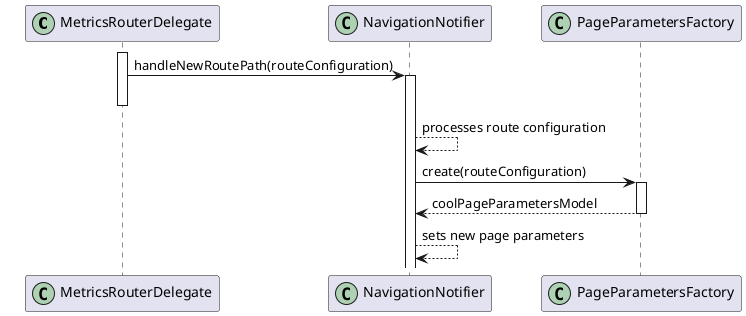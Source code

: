 @startuml updating_page_parameters_sequence_diagram
skinparam ParticipantPadding 20
skinparam BoxPadding 10

participant MetricsRouterDelegate << (C,#ADD1B2) >>
participant NavigationNotifier << (C,#ADD1B2) >>
participant PageParametersFactory << (C,#ADD1B2) >>

activate MetricsRouterDelegate
MetricsRouterDelegate -> NavigationNotifier : handleNewRoutePath(routeConfiguration)
activate NavigationNotifier
deactivate MetricsRouterDelegate

NavigationNotifier --> NavigationNotifier : processes route configuration

NavigationNotifier -> PageParametersFactory : create(routeConfiguration)
activate PageParametersFactory

PageParametersFactory --> NavigationNotifier : coolPageParametersModel
deactivate PageParametersFactory

NavigationNotifier --> NavigationNotifier : sets new page parameters

@enduml